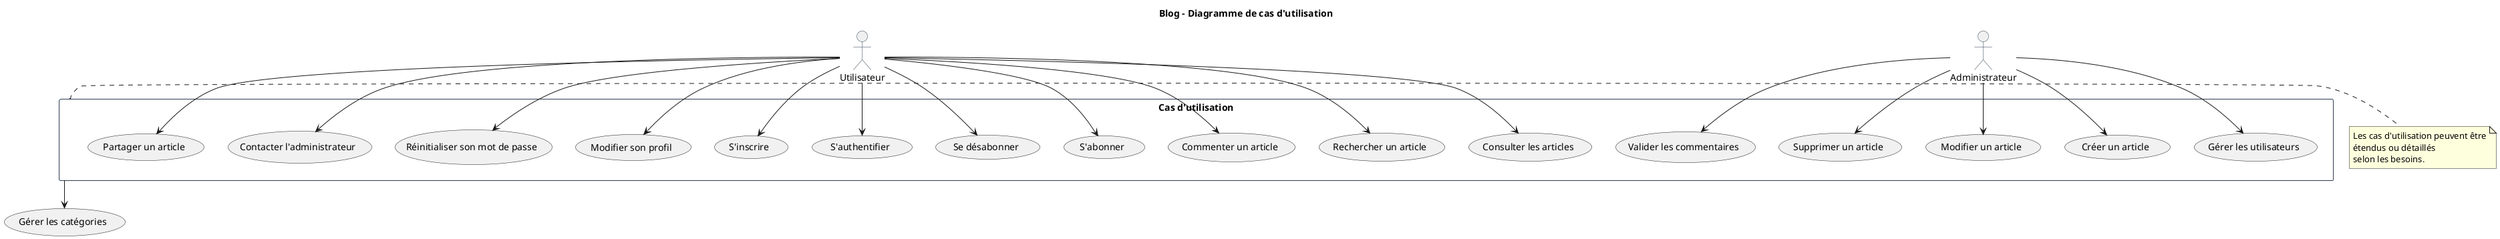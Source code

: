 @startuml

!define ICONURL https://raw.githubusercontent.com/PlantUML/PlantUML/release/2.21.1/images/

!define HEADER <b><font color="#2c3e50" size="20">Blog</font></b>\n<hr color="#2c3e50" size="4">

!define FOOTER <font color="#2c3e50">PlantUML diagram by OpenAI ChatGPT</font>

skinparam actor {
    BackgroundColor #F0F0F0
    BorderColor #2c3e50
}

skinparam rectangle {
    BorderColor #2c3e50
}

title Blog - Diagramme de cas d'utilisation

actor Utilisateur as user
actor Administrateur as admin

rectangle "Cas d'utilisation" as uc {
    user --> (Consulter les articles)
    user --> (Rechercher un article)
    user --> (Commenter un article)
    user --> (S'abonner)
    user --> (Se désabonner)
    user --> (S'authentifier)
    user --> (S'inscrire)
    user --> (Modifier son profil)
    user --> (Réinitialiser son mot de passe)
    user --> (Contacter l'administrateur)
    user --> (Partager un article)

    admin --> (Créer un article)
    admin --> (Modifier un article)
    admin --> (Supprimer un article)
    admin --> (Valider les commentaires)
    admin --> (Gérer les utilisateurs)
}

uc --> (Gérer les catégories)

note right of uc: Les cas d'utilisation peuvent être\nétendus ou détaillés\nselon les besoins.

@enduml